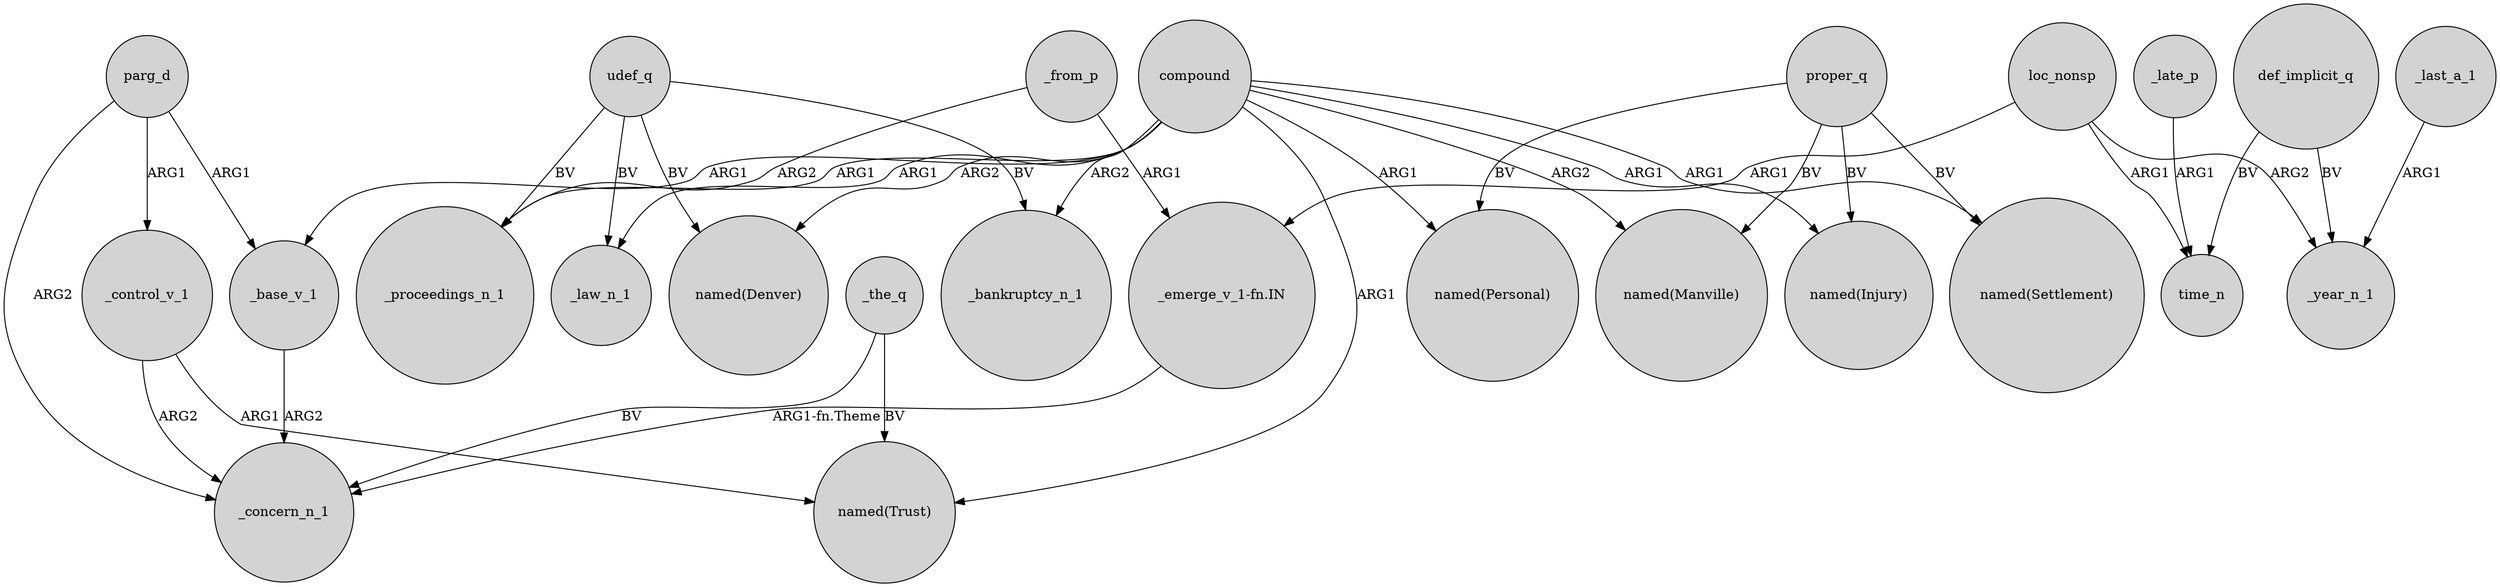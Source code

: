 digraph {
	node [shape=circle style=filled]
	_base_v_1 -> _concern_n_1 [label=ARG2]
	_late_p -> time_n [label=ARG1]
	udef_q -> _bankruptcy_n_1 [label=BV]
	proper_q -> "named(Manville)" [label=BV]
	def_implicit_q -> _year_n_1 [label=BV]
	proper_q -> "named(Injury)" [label=BV]
	compound -> "named(Denver)" [label=ARG2]
	compound -> _bankruptcy_n_1 [label=ARG2]
	compound -> "named(Trust)" [label=ARG1]
	parg_d -> _concern_n_1 [label=ARG2]
	parg_d -> _control_v_1 [label=ARG1]
	udef_q -> _law_n_1 [label=BV]
	_from_p -> _proceedings_n_1 [label=ARG2]
	loc_nonsp -> time_n [label=ARG1]
	_from_p -> "_emerge_v_1-fn.IN" [label=ARG1]
	_the_q -> _concern_n_1 [label=BV]
	compound -> _proceedings_n_1 [label=ARG1]
	_the_q -> "named(Trust)" [label=BV]
	udef_q -> "named(Denver)" [label=BV]
	compound -> _base_v_1 [label=ARG1]
	loc_nonsp -> "_emerge_v_1-fn.IN" [label=ARG1]
	loc_nonsp -> _year_n_1 [label=ARG2]
	_last_a_1 -> _year_n_1 [label=ARG1]
	proper_q -> "named(Settlement)" [label=BV]
	"_emerge_v_1-fn.IN" -> _concern_n_1 [label="ARG1-fn.Theme"]
	proper_q -> "named(Personal)" [label=BV]
	compound -> "named(Injury)" [label=ARG1]
	parg_d -> _base_v_1 [label=ARG1]
	compound -> _law_n_1 [label=ARG1]
	udef_q -> _proceedings_n_1 [label=BV]
	compound -> "named(Settlement)" [label=ARG1]
	_control_v_1 -> _concern_n_1 [label=ARG2]
	compound -> "named(Manville)" [label=ARG2]
	compound -> "named(Personal)" [label=ARG1]
	_control_v_1 -> "named(Trust)" [label=ARG1]
	def_implicit_q -> time_n [label=BV]
}
